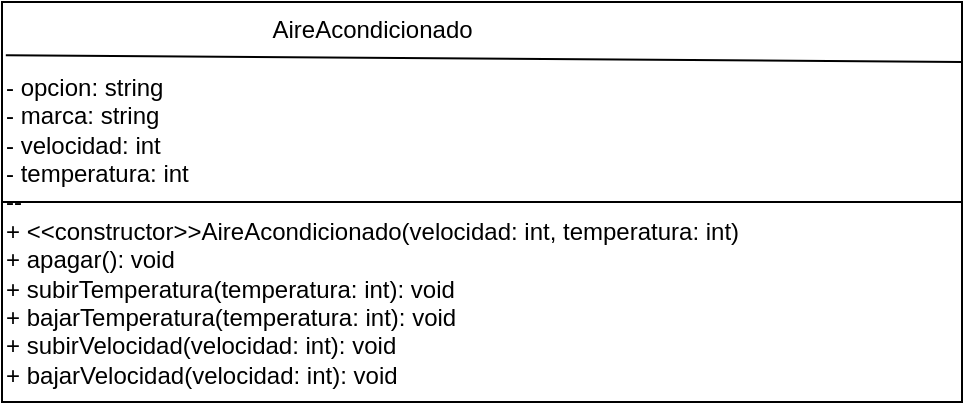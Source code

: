 <mxfile>
    <diagram id="mk_sEhH0-rT4Mkz3eChy" name="Página-1">
        <mxGraphModel dx="951" dy="573" grid="1" gridSize="10" guides="1" tooltips="1" connect="1" arrows="1" fold="1" page="1" pageScale="1" pageWidth="827" pageHeight="1169" math="0" shadow="0">
            <root>
                <mxCell id="0"/>
                <mxCell id="1" parent="0"/>
                <mxCell id="5" value="" style="rounded=0;whiteSpace=wrap;html=1;" parent="1" vertex="1">
                    <mxGeometry x="140" y="160" width="480" height="200" as="geometry"/>
                </mxCell>
                <mxCell id="2" value="&lt;div style=&quot;text-align: center&quot;&gt;&lt;span&gt;AireAcondicionado&lt;/span&gt;&lt;/div&gt;&lt;br&gt;- opcion: string&lt;br&gt;- marca: string&lt;br&gt;- velocidad: int&lt;br&gt;- temperatura: int&lt;br&gt;--&lt;br&gt;+ &amp;lt;&amp;lt;constructor&amp;gt;&amp;gt;AireAcondicionado(velocidad: int, temperatura: int)&lt;br&gt;+ apagar(): void&lt;br&gt;+ subirTemperatura(temperatura: int): void&lt;br&gt;+ bajarTemperatura(temperatura: int): void&lt;br&gt;+ subirVelocidad(velocidad: int): void&lt;br&gt;+ bajarVelocidad(velocidad: int): void" style="text;whiteSpace=wrap;html=1;" parent="1" vertex="1">
                    <mxGeometry x="140" y="160" width="480" height="200" as="geometry"/>
                </mxCell>
                <mxCell id="3" value="" style="endArrow=none;html=1;exitX=0;exitY=0.5;exitDx=0;exitDy=0;entryX=1;entryY=0.5;entryDx=0;entryDy=0;" parent="1" source="2" target="2" edge="1">
                    <mxGeometry width="50" height="50" relative="1" as="geometry">
                        <mxPoint x="100" y="280" as="sourcePoint"/>
                        <mxPoint x="150" y="230" as="targetPoint"/>
                    </mxGeometry>
                </mxCell>
                <mxCell id="4" value="" style="endArrow=none;html=1;exitX=0.004;exitY=0.133;exitDx=0;exitDy=0;exitPerimeter=0;" parent="1" source="5" edge="1">
                    <mxGeometry width="50" height="50" relative="1" as="geometry">
                        <mxPoint x="100" y="280" as="sourcePoint"/>
                        <mxPoint x="620" y="190" as="targetPoint"/>
                    </mxGeometry>
                </mxCell>
            </root>
        </mxGraphModel>
    </diagram>
</mxfile>